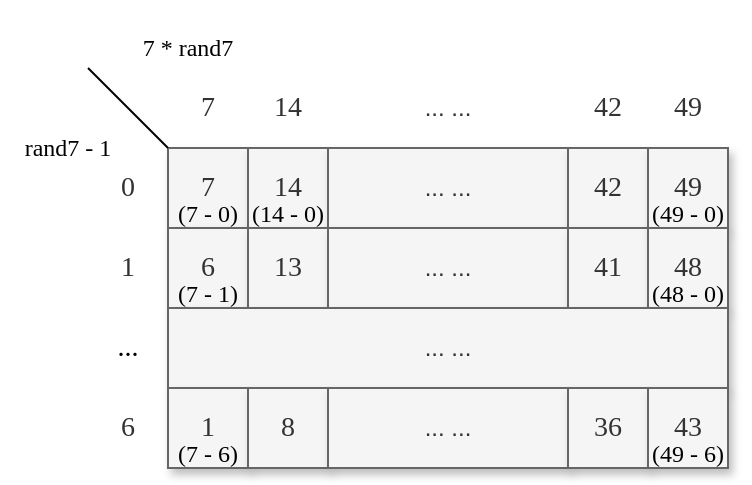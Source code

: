 <mxfile version="16.1.0" type="github">
  <diagram id="q-CESADFSMoE5rDKoy9S" name="第 1 页">
    <mxGraphModel dx="651" dy="345" grid="1" gridSize="10" guides="1" tooltips="1" connect="1" arrows="1" fold="1" page="1" pageScale="1" pageWidth="827" pageHeight="1169" math="0" shadow="0">
      <root>
        <mxCell id="0" />
        <mxCell id="1" parent="0" />
        <mxCell id="JaEttNUjWMTkqEFJcnPO-65" value="&lt;font face=&quot;Comic Sans MS&quot; style=&quot;font-size: 14px&quot;&gt;0&lt;/font&gt;" style="rounded=0;whiteSpace=wrap;html=1;fillColor=#f5f5f5;fontColor=#333333;strokeColor=#666666;shadow=1;opacity=0;" vertex="1" parent="1">
          <mxGeometry x="280" y="200" width="40" height="40" as="geometry" />
        </mxCell>
        <mxCell id="JaEttNUjWMTkqEFJcnPO-66" value="&lt;font face=&quot;Comic Sans MS&quot; style=&quot;font-size: 14px&quot;&gt;1&lt;/font&gt;" style="rounded=0;whiteSpace=wrap;html=1;fillColor=#f5f5f5;fontColor=#333333;strokeColor=#666666;shadow=1;opacity=0;" vertex="1" parent="1">
          <mxGeometry x="280" y="240" width="40" height="40" as="geometry" />
        </mxCell>
        <mxCell id="JaEttNUjWMTkqEFJcnPO-1" value="&lt;font face=&quot;Comic Sans MS&quot; style=&quot;font-size: 14px&quot;&gt;7&lt;/font&gt;" style="rounded=0;whiteSpace=wrap;html=1;fillColor=#f5f5f5;fontColor=#333333;strokeColor=#666666;shadow=1;opacity=0;" vertex="1" parent="1">
          <mxGeometry x="320" y="160" width="40" height="40" as="geometry" />
        </mxCell>
        <mxCell id="JaEttNUjWMTkqEFJcnPO-2" value="&lt;font face=&quot;Comic Sans MS&quot; style=&quot;font-size: 14px&quot;&gt;14&lt;/font&gt;" style="rounded=0;whiteSpace=wrap;html=1;fillColor=#f5f5f5;fontColor=#333333;strokeColor=#666666;shadow=1;opacity=0;" vertex="1" parent="1">
          <mxGeometry x="360" y="160" width="40" height="40" as="geometry" />
        </mxCell>
        <mxCell id="JaEttNUjWMTkqEFJcnPO-3" value="... ..." style="rounded=0;whiteSpace=wrap;html=1;fillColor=#f5f5f5;fontColor=#333333;strokeColor=#666666;shadow=1;opacity=0;" vertex="1" parent="1">
          <mxGeometry x="400" y="160" width="120" height="40" as="geometry" />
        </mxCell>
        <mxCell id="JaEttNUjWMTkqEFJcnPO-6" value="&lt;font face=&quot;Comic Sans MS&quot; style=&quot;font-size: 14px&quot;&gt;42&lt;/font&gt;" style="rounded=0;whiteSpace=wrap;html=1;fillColor=#f5f5f5;fontColor=#333333;strokeColor=#666666;shadow=1;opacity=0;" vertex="1" parent="1">
          <mxGeometry x="520" y="160" width="40" height="40" as="geometry" />
        </mxCell>
        <mxCell id="JaEttNUjWMTkqEFJcnPO-15" value="&lt;font face=&quot;Comic Sans MS&quot; style=&quot;font-size: 14px&quot;&gt;7&lt;/font&gt;" style="rounded=0;whiteSpace=wrap;html=1;fillColor=#f5f5f5;fontColor=#333333;strokeColor=#666666;shadow=1;" vertex="1" parent="1">
          <mxGeometry x="320" y="200" width="40" height="40" as="geometry" />
        </mxCell>
        <mxCell id="JaEttNUjWMTkqEFJcnPO-16" value="&lt;font face=&quot;Comic Sans MS&quot; style=&quot;font-size: 14px&quot;&gt;14&lt;/font&gt;" style="rounded=0;whiteSpace=wrap;html=1;fillColor=#f5f5f5;fontColor=#333333;strokeColor=#666666;shadow=1;" vertex="1" parent="1">
          <mxGeometry x="360" y="200" width="40" height="40" as="geometry" />
        </mxCell>
        <mxCell id="JaEttNUjWMTkqEFJcnPO-17" value="... ..." style="rounded=0;whiteSpace=wrap;html=1;fillColor=#f5f5f5;fontColor=#333333;strokeColor=#666666;shadow=1;" vertex="1" parent="1">
          <mxGeometry x="400" y="200" width="120" height="40" as="geometry" />
        </mxCell>
        <mxCell id="JaEttNUjWMTkqEFJcnPO-20" value="&lt;font face=&quot;Comic Sans MS&quot; style=&quot;font-size: 14px&quot;&gt;42&lt;/font&gt;" style="rounded=0;whiteSpace=wrap;html=1;fillColor=#f5f5f5;fontColor=#333333;strokeColor=#666666;shadow=1;" vertex="1" parent="1">
          <mxGeometry x="520" y="200" width="40" height="40" as="geometry" />
        </mxCell>
        <mxCell id="JaEttNUjWMTkqEFJcnPO-21" value="&lt;font face=&quot;Comic Sans MS&quot; style=&quot;font-size: 14px&quot;&gt;6&lt;/font&gt;" style="rounded=0;whiteSpace=wrap;html=1;fillColor=#f5f5f5;fontColor=#333333;strokeColor=#666666;shadow=1;" vertex="1" parent="1">
          <mxGeometry x="320" y="240" width="40" height="40" as="geometry" />
        </mxCell>
        <mxCell id="JaEttNUjWMTkqEFJcnPO-22" value="&lt;font face=&quot;Comic Sans MS&quot; style=&quot;font-size: 14px&quot;&gt;13&lt;/font&gt;" style="rounded=0;whiteSpace=wrap;html=1;fillColor=#f5f5f5;fontColor=#333333;strokeColor=#666666;shadow=1;" vertex="1" parent="1">
          <mxGeometry x="360" y="240" width="40" height="40" as="geometry" />
        </mxCell>
        <mxCell id="JaEttNUjWMTkqEFJcnPO-23" value="... ..." style="rounded=0;whiteSpace=wrap;html=1;fillColor=#f5f5f5;fontColor=#333333;strokeColor=#666666;shadow=1;" vertex="1" parent="1">
          <mxGeometry x="400" y="240" width="120" height="40" as="geometry" />
        </mxCell>
        <mxCell id="JaEttNUjWMTkqEFJcnPO-26" value="&lt;font face=&quot;Comic Sans MS&quot; style=&quot;font-size: 14px&quot;&gt;41&lt;/font&gt;" style="rounded=0;whiteSpace=wrap;html=1;fillColor=#f5f5f5;fontColor=#333333;strokeColor=#666666;shadow=1;" vertex="1" parent="1">
          <mxGeometry x="520" y="240" width="40" height="40" as="geometry" />
        </mxCell>
        <mxCell id="JaEttNUjWMTkqEFJcnPO-57" value="&lt;font face=&quot;Comic Sans MS&quot; style=&quot;font-size: 14px&quot;&gt;49&lt;/font&gt;" style="rounded=0;whiteSpace=wrap;html=1;fillColor=#f5f5f5;fontColor=#333333;strokeColor=#666666;shadow=1;opacity=0;" vertex="1" parent="1">
          <mxGeometry x="560" y="160" width="40" height="40" as="geometry" />
        </mxCell>
        <mxCell id="JaEttNUjWMTkqEFJcnPO-58" value="&lt;font face=&quot;Comic Sans MS&quot; style=&quot;font-size: 14px&quot;&gt;49&lt;/font&gt;" style="rounded=0;whiteSpace=wrap;html=1;fillColor=#f5f5f5;fontColor=#333333;strokeColor=#666666;shadow=1;" vertex="1" parent="1">
          <mxGeometry x="560" y="200" width="40" height="40" as="geometry" />
        </mxCell>
        <mxCell id="JaEttNUjWMTkqEFJcnPO-59" value="&lt;font face=&quot;Comic Sans MS&quot; style=&quot;font-size: 14px&quot;&gt;48&lt;/font&gt;" style="rounded=0;whiteSpace=wrap;html=1;fillColor=#f5f5f5;fontColor=#333333;strokeColor=#666666;shadow=1;" vertex="1" parent="1">
          <mxGeometry x="560" y="240" width="40" height="40" as="geometry" />
        </mxCell>
        <mxCell id="JaEttNUjWMTkqEFJcnPO-72" value="... ..." style="rounded=0;whiteSpace=wrap;html=1;fillColor=#f5f5f5;fontColor=#333333;strokeColor=#666666;shadow=1;" vertex="1" parent="1">
          <mxGeometry x="320" y="280" width="280" height="40" as="geometry" />
        </mxCell>
        <mxCell id="JaEttNUjWMTkqEFJcnPO-71" value="&lt;font face=&quot;Comic Sans MS&quot; style=&quot;font-size: 14px&quot;&gt;6&lt;/font&gt;" style="rounded=0;whiteSpace=wrap;html=1;fillColor=#f5f5f5;fontColor=#333333;strokeColor=#666666;shadow=1;opacity=0;" vertex="1" parent="1">
          <mxGeometry x="280" y="320" width="40" height="40" as="geometry" />
        </mxCell>
        <mxCell id="JaEttNUjWMTkqEFJcnPO-51" value="&lt;font face=&quot;Comic Sans MS&quot; style=&quot;font-size: 14px&quot;&gt;1&lt;/font&gt;" style="rounded=0;whiteSpace=wrap;html=1;fillColor=#f5f5f5;fontColor=#333333;strokeColor=#666666;shadow=1;" vertex="1" parent="1">
          <mxGeometry x="320" y="320" width="40" height="40" as="geometry" />
        </mxCell>
        <mxCell id="JaEttNUjWMTkqEFJcnPO-52" value="&lt;font face=&quot;Comic Sans MS&quot; style=&quot;font-size: 14px&quot;&gt;8&lt;/font&gt;" style="rounded=0;whiteSpace=wrap;html=1;fillColor=#f5f5f5;fontColor=#333333;strokeColor=#666666;shadow=1;" vertex="1" parent="1">
          <mxGeometry x="360" y="320" width="40" height="40" as="geometry" />
        </mxCell>
        <mxCell id="JaEttNUjWMTkqEFJcnPO-53" value="... ..." style="rounded=0;whiteSpace=wrap;html=1;fillColor=#f5f5f5;fontColor=#333333;strokeColor=#666666;shadow=1;" vertex="1" parent="1">
          <mxGeometry x="400" y="320" width="120" height="40" as="geometry" />
        </mxCell>
        <mxCell id="JaEttNUjWMTkqEFJcnPO-56" value="&lt;font face=&quot;Comic Sans MS&quot; style=&quot;font-size: 14px&quot;&gt;36&lt;/font&gt;" style="rounded=0;whiteSpace=wrap;html=1;fillColor=#f5f5f5;fontColor=#333333;strokeColor=#666666;shadow=1;" vertex="1" parent="1">
          <mxGeometry x="520" y="320" width="40" height="40" as="geometry" />
        </mxCell>
        <mxCell id="JaEttNUjWMTkqEFJcnPO-64" value="&lt;font face=&quot;Comic Sans MS&quot; style=&quot;font-size: 14px&quot;&gt;43&lt;/font&gt;" style="rounded=0;whiteSpace=wrap;html=1;fillColor=#f5f5f5;fontColor=#333333;strokeColor=#666666;shadow=1;" vertex="1" parent="1">
          <mxGeometry x="560" y="320" width="40" height="40" as="geometry" />
        </mxCell>
        <mxCell id="JaEttNUjWMTkqEFJcnPO-76" value="&lt;div class=&quot;okr-block-clipboard&quot;&gt;&lt;/div&gt;&lt;div&gt;&lt;font style=&quot;font-size: 12px&quot;&gt;rand7 - 1 &lt;/font&gt;&lt;/div&gt;" style="text;html=1;strokeColor=none;fillColor=none;align=center;verticalAlign=middle;whiteSpace=wrap;rounded=0;shadow=1;fontFamily=Comic Sans MS;fontSize=14;opacity=0;" vertex="1" parent="1">
          <mxGeometry x="240" y="180" width="60" height="40" as="geometry" />
        </mxCell>
        <mxCell id="JaEttNUjWMTkqEFJcnPO-77" value="&lt;div class=&quot;okr-block-clipboard&quot;&gt;&lt;/div&gt;&lt;div&gt;&lt;font style=&quot;font-size: 12px&quot;&gt;7 * rand7&lt;/font&gt;&lt;/div&gt;" style="text;html=1;strokeColor=none;fillColor=none;align=center;verticalAlign=middle;whiteSpace=wrap;rounded=0;shadow=1;fontFamily=Comic Sans MS;fontSize=14;opacity=0;" vertex="1" parent="1">
          <mxGeometry x="300" y="130" width="60" height="40" as="geometry" />
        </mxCell>
        <mxCell id="JaEttNUjWMTkqEFJcnPO-78" value="..." style="text;html=1;strokeColor=none;fillColor=none;align=center;verticalAlign=middle;whiteSpace=wrap;rounded=0;shadow=1;fontFamily=Comic Sans MS;fontSize=14;opacity=0;" vertex="1" parent="1">
          <mxGeometry x="280" y="280" width="40" height="40" as="geometry" />
        </mxCell>
        <mxCell id="JaEttNUjWMTkqEFJcnPO-79" value="" style="endArrow=none;html=1;rounded=0;fontFamily=Comic Sans MS;fontSize=14;entryX=1;entryY=0;entryDx=0;entryDy=0;" edge="1" parent="1" target="JaEttNUjWMTkqEFJcnPO-65">
          <mxGeometry width="50" height="50" relative="1" as="geometry">
            <mxPoint x="280" y="160" as="sourcePoint" />
            <mxPoint x="320" y="130" as="targetPoint" />
          </mxGeometry>
        </mxCell>
        <mxCell id="JaEttNUjWMTkqEFJcnPO-80" value="&lt;div class=&quot;okr-block-clipboard&quot;&gt;&lt;/div&gt;&lt;div&gt;&lt;font style=&quot;font-size: 12px&quot;&gt;(7 - 0)&lt;/font&gt;&lt;/div&gt;" style="text;html=1;strokeColor=none;fillColor=none;align=center;verticalAlign=middle;whiteSpace=wrap;rounded=0;shadow=1;fontFamily=Comic Sans MS;fontSize=14;opacity=0;" vertex="1" parent="1">
          <mxGeometry x="320" y="225" width="40" height="15" as="geometry" />
        </mxCell>
        <mxCell id="JaEttNUjWMTkqEFJcnPO-82" value="&lt;div class=&quot;okr-block-clipboard&quot;&gt;&lt;/div&gt;&lt;div&gt;&lt;font style=&quot;font-size: 12px&quot;&gt;(14 - 0)&lt;/font&gt;&lt;/div&gt;" style="text;html=1;strokeColor=none;fillColor=none;align=center;verticalAlign=middle;whiteSpace=wrap;rounded=0;shadow=1;fontFamily=Comic Sans MS;fontSize=14;opacity=0;" vertex="1" parent="1">
          <mxGeometry x="355" y="225" width="50" height="15" as="geometry" />
        </mxCell>
        <mxCell id="JaEttNUjWMTkqEFJcnPO-83" value="&lt;div class=&quot;okr-block-clipboard&quot;&gt;&lt;/div&gt;&lt;div&gt;&lt;font style=&quot;font-size: 12px&quot;&gt;(7 - 1)&lt;/font&gt;&lt;/div&gt;" style="text;html=1;strokeColor=none;fillColor=none;align=center;verticalAlign=middle;whiteSpace=wrap;rounded=0;shadow=1;fontFamily=Comic Sans MS;fontSize=14;opacity=0;" vertex="1" parent="1">
          <mxGeometry x="320" y="265" width="40" height="15" as="geometry" />
        </mxCell>
        <mxCell id="JaEttNUjWMTkqEFJcnPO-84" value="&lt;div class=&quot;okr-block-clipboard&quot;&gt;&lt;/div&gt;&lt;div&gt;&lt;font style=&quot;font-size: 12px&quot;&gt;(7 - 6)&lt;/font&gt;&lt;/div&gt;" style="text;html=1;strokeColor=none;fillColor=none;align=center;verticalAlign=middle;whiteSpace=wrap;rounded=0;shadow=1;fontFamily=Comic Sans MS;fontSize=14;opacity=0;" vertex="1" parent="1">
          <mxGeometry x="320" y="345" width="40" height="15" as="geometry" />
        </mxCell>
        <mxCell id="JaEttNUjWMTkqEFJcnPO-85" value="&lt;div class=&quot;okr-block-clipboard&quot;&gt;&lt;/div&gt;&lt;div&gt;&lt;font style=&quot;font-size: 12px&quot;&gt;(49 - 6)&lt;/font&gt;&lt;/div&gt;" style="text;html=1;strokeColor=none;fillColor=none;align=center;verticalAlign=middle;whiteSpace=wrap;rounded=0;shadow=1;fontFamily=Comic Sans MS;fontSize=14;opacity=0;" vertex="1" parent="1">
          <mxGeometry x="555" y="345" width="50" height="15" as="geometry" />
        </mxCell>
        <mxCell id="JaEttNUjWMTkqEFJcnPO-86" value="&lt;div class=&quot;okr-block-clipboard&quot;&gt;&lt;/div&gt;&lt;div&gt;&lt;font style=&quot;font-size: 12px&quot;&gt;(49 - 0)&lt;/font&gt;&lt;/div&gt;" style="text;html=1;strokeColor=none;fillColor=none;align=center;verticalAlign=middle;whiteSpace=wrap;rounded=0;shadow=1;fontFamily=Comic Sans MS;fontSize=14;opacity=0;" vertex="1" parent="1">
          <mxGeometry x="555" y="225" width="50" height="15" as="geometry" />
        </mxCell>
        <mxCell id="JaEttNUjWMTkqEFJcnPO-87" value="&lt;div class=&quot;okr-block-clipboard&quot;&gt;&lt;/div&gt;&lt;div&gt;&lt;font style=&quot;font-size: 12px&quot;&gt;(48 - 0)&lt;/font&gt;&lt;/div&gt;" style="text;html=1;strokeColor=none;fillColor=none;align=center;verticalAlign=middle;whiteSpace=wrap;rounded=0;shadow=1;fontFamily=Comic Sans MS;fontSize=14;opacity=0;" vertex="1" parent="1">
          <mxGeometry x="555" y="265" width="50" height="15" as="geometry" />
        </mxCell>
      </root>
    </mxGraphModel>
  </diagram>
</mxfile>

